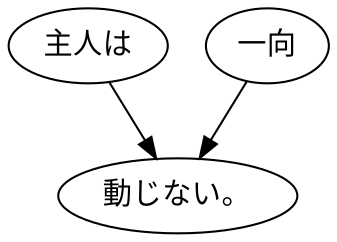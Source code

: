 digraph graph1593 {
	node0 [label="主人は"];
	node1 [label="一向"];
	node2 [label="動じない。"];
	node0 -> node2;
	node1 -> node2;
}
